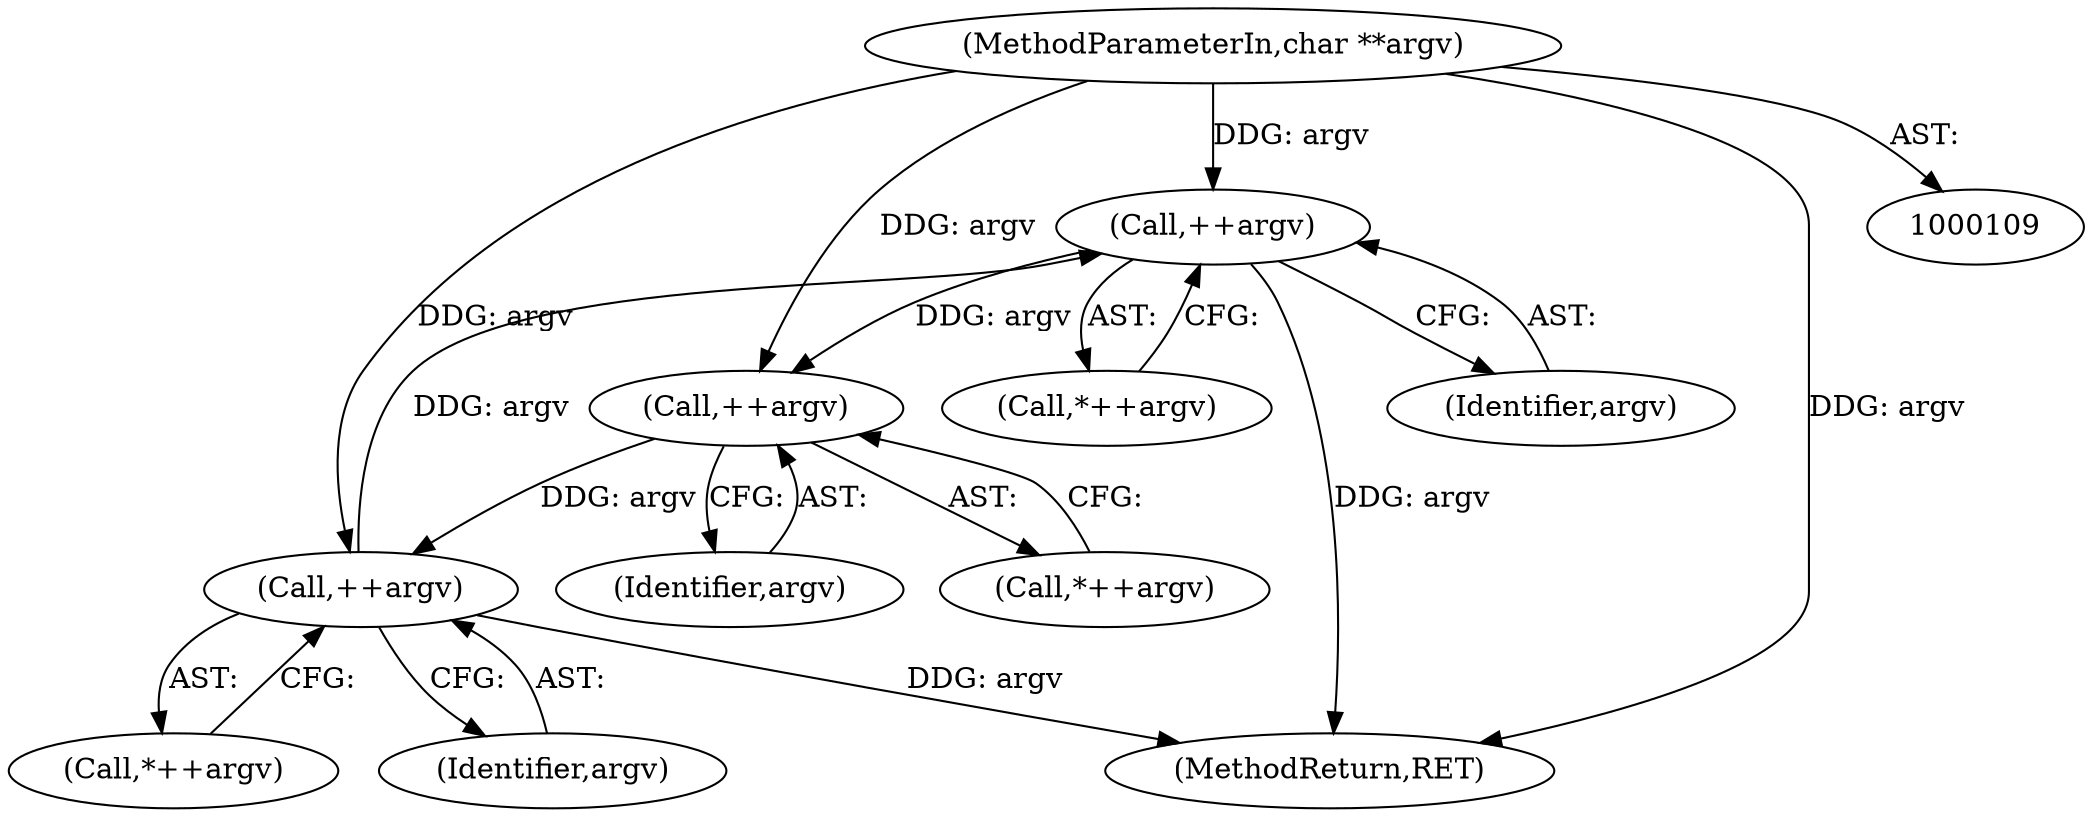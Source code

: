 digraph "0_Android_9d4853418ab2f754c2b63e091c29c5529b8b86ca_18@pointer" {
"1000162" [label="(Call,++argv)"];
"1000243" [label="(Call,++argv)"];
"1000237" [label="(Call,++argv)"];
"1000162" [label="(Call,++argv)"];
"1000111" [label="(MethodParameterIn,char **argv)"];
"1000626" [label="(MethodReturn,RET)"];
"1000243" [label="(Call,++argv)"];
"1000162" [label="(Call,++argv)"];
"1000161" [label="(Call,*++argv)"];
"1000242" [label="(Call,*++argv)"];
"1000111" [label="(MethodParameterIn,char **argv)"];
"1000238" [label="(Identifier,argv)"];
"1000236" [label="(Call,*++argv)"];
"1000163" [label="(Identifier,argv)"];
"1000237" [label="(Call,++argv)"];
"1000244" [label="(Identifier,argv)"];
"1000162" -> "1000161"  [label="AST: "];
"1000162" -> "1000163"  [label="CFG: "];
"1000163" -> "1000162"  [label="AST: "];
"1000161" -> "1000162"  [label="CFG: "];
"1000162" -> "1000626"  [label="DDG: argv"];
"1000243" -> "1000162"  [label="DDG: argv"];
"1000111" -> "1000162"  [label="DDG: argv"];
"1000162" -> "1000237"  [label="DDG: argv"];
"1000243" -> "1000242"  [label="AST: "];
"1000243" -> "1000244"  [label="CFG: "];
"1000244" -> "1000243"  [label="AST: "];
"1000242" -> "1000243"  [label="CFG: "];
"1000243" -> "1000626"  [label="DDG: argv"];
"1000237" -> "1000243"  [label="DDG: argv"];
"1000111" -> "1000243"  [label="DDG: argv"];
"1000237" -> "1000236"  [label="AST: "];
"1000237" -> "1000238"  [label="CFG: "];
"1000238" -> "1000237"  [label="AST: "];
"1000236" -> "1000237"  [label="CFG: "];
"1000111" -> "1000237"  [label="DDG: argv"];
"1000111" -> "1000109"  [label="AST: "];
"1000111" -> "1000626"  [label="DDG: argv"];
}

